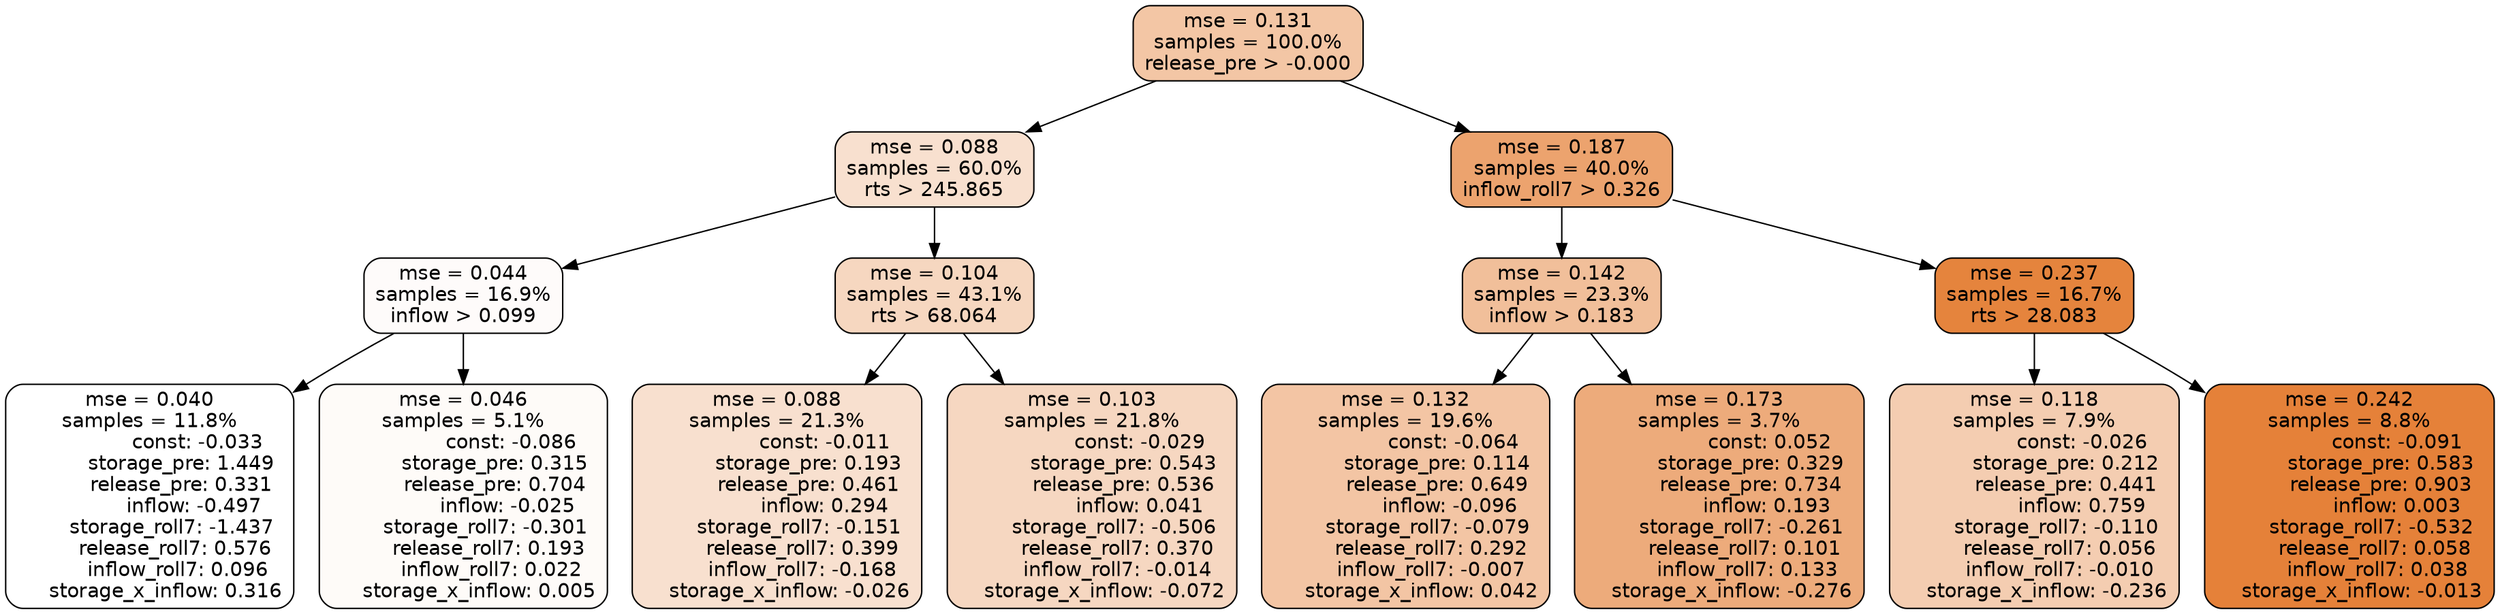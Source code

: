 digraph tree {
node [shape=rectangle, style="filled, rounded", color="black", fontname=helvetica] ;
edge [fontname=helvetica] ;
	"0" [label="mse = 0.131
samples = 100.0%
release_pre > -0.000", fillcolor="#f3c6a5"]
	"1" [label="mse = 0.088
samples = 60.0%
rts > 245.865", fillcolor="#f8e0cf"]
	"8" [label="mse = 0.187
samples = 40.0%
inflow_roll7 > 0.326", fillcolor="#eca36e"]
	"5" [label="mse = 0.044
samples = 16.9%
inflow > 0.099", fillcolor="#fefbfa"]
	"2" [label="mse = 0.104
samples = 43.1%
rts > 68.064", fillcolor="#f6d7c0"]
	"9" [label="mse = 0.142
samples = 23.3%
inflow > 0.183", fillcolor="#f1bf9a"]
	"12" [label="mse = 0.237
samples = 16.7%
rts > 28.083", fillcolor="#e5843d"]
	"6" [label="mse = 0.040
samples = 11.8%
               const: -0.033
          storage_pre: 1.449
          release_pre: 0.331
              inflow: -0.497
       storage_roll7: -1.437
        release_roll7: 0.576
         inflow_roll7: 0.096
     storage_x_inflow: 0.316", fillcolor="#ffffff"]
	"7" [label="mse = 0.046
samples = 5.1%
               const: -0.086
          storage_pre: 0.315
          release_pre: 0.704
              inflow: -0.025
       storage_roll7: -0.301
        release_roll7: 0.193
         inflow_roll7: 0.022
     storage_x_inflow: 0.005", fillcolor="#fefbf8"]
	"3" [label="mse = 0.088
samples = 21.3%
               const: -0.011
          storage_pre: 0.193
          release_pre: 0.461
               inflow: 0.294
       storage_roll7: -0.151
        release_roll7: 0.399
        inflow_roll7: -0.168
    storage_x_inflow: -0.026", fillcolor="#f8e0cf"]
	"4" [label="mse = 0.103
samples = 21.8%
               const: -0.029
          storage_pre: 0.543
          release_pre: 0.536
               inflow: 0.041
       storage_roll7: -0.506
        release_roll7: 0.370
        inflow_roll7: -0.014
    storage_x_inflow: -0.072", fillcolor="#f6d7c1"]
	"10" [label="mse = 0.132
samples = 19.6%
               const: -0.064
          storage_pre: 0.114
          release_pre: 0.649
              inflow: -0.096
       storage_roll7: -0.079
        release_roll7: 0.292
        inflow_roll7: -0.007
     storage_x_inflow: 0.042", fillcolor="#f3c5a4"]
	"11" [label="mse = 0.173
samples = 3.7%
                const: 0.052
          storage_pre: 0.329
          release_pre: 0.734
               inflow: 0.193
       storage_roll7: -0.261
        release_roll7: 0.101
         inflow_roll7: 0.133
    storage_x_inflow: -0.276", fillcolor="#edab7b"]
	"13" [label="mse = 0.118
samples = 7.9%
               const: -0.026
          storage_pre: 0.212
          release_pre: 0.441
               inflow: 0.759
       storage_roll7: -0.110
        release_roll7: 0.056
        inflow_roll7: -0.010
    storage_x_inflow: -0.236", fillcolor="#f4cdb1"]
	"14" [label="mse = 0.242
samples = 8.8%
               const: -0.091
          storage_pre: 0.583
          release_pre: 0.903
               inflow: 0.003
       storage_roll7: -0.532
        release_roll7: 0.058
         inflow_roll7: 0.038
    storage_x_inflow: -0.013", fillcolor="#e58139"]

	"0" -> "1"
	"0" -> "8"
	"1" -> "2"
	"1" -> "5"
	"8" -> "9"
	"8" -> "12"
	"5" -> "6"
	"5" -> "7"
	"2" -> "3"
	"2" -> "4"
	"9" -> "10"
	"9" -> "11"
	"12" -> "13"
	"12" -> "14"
}